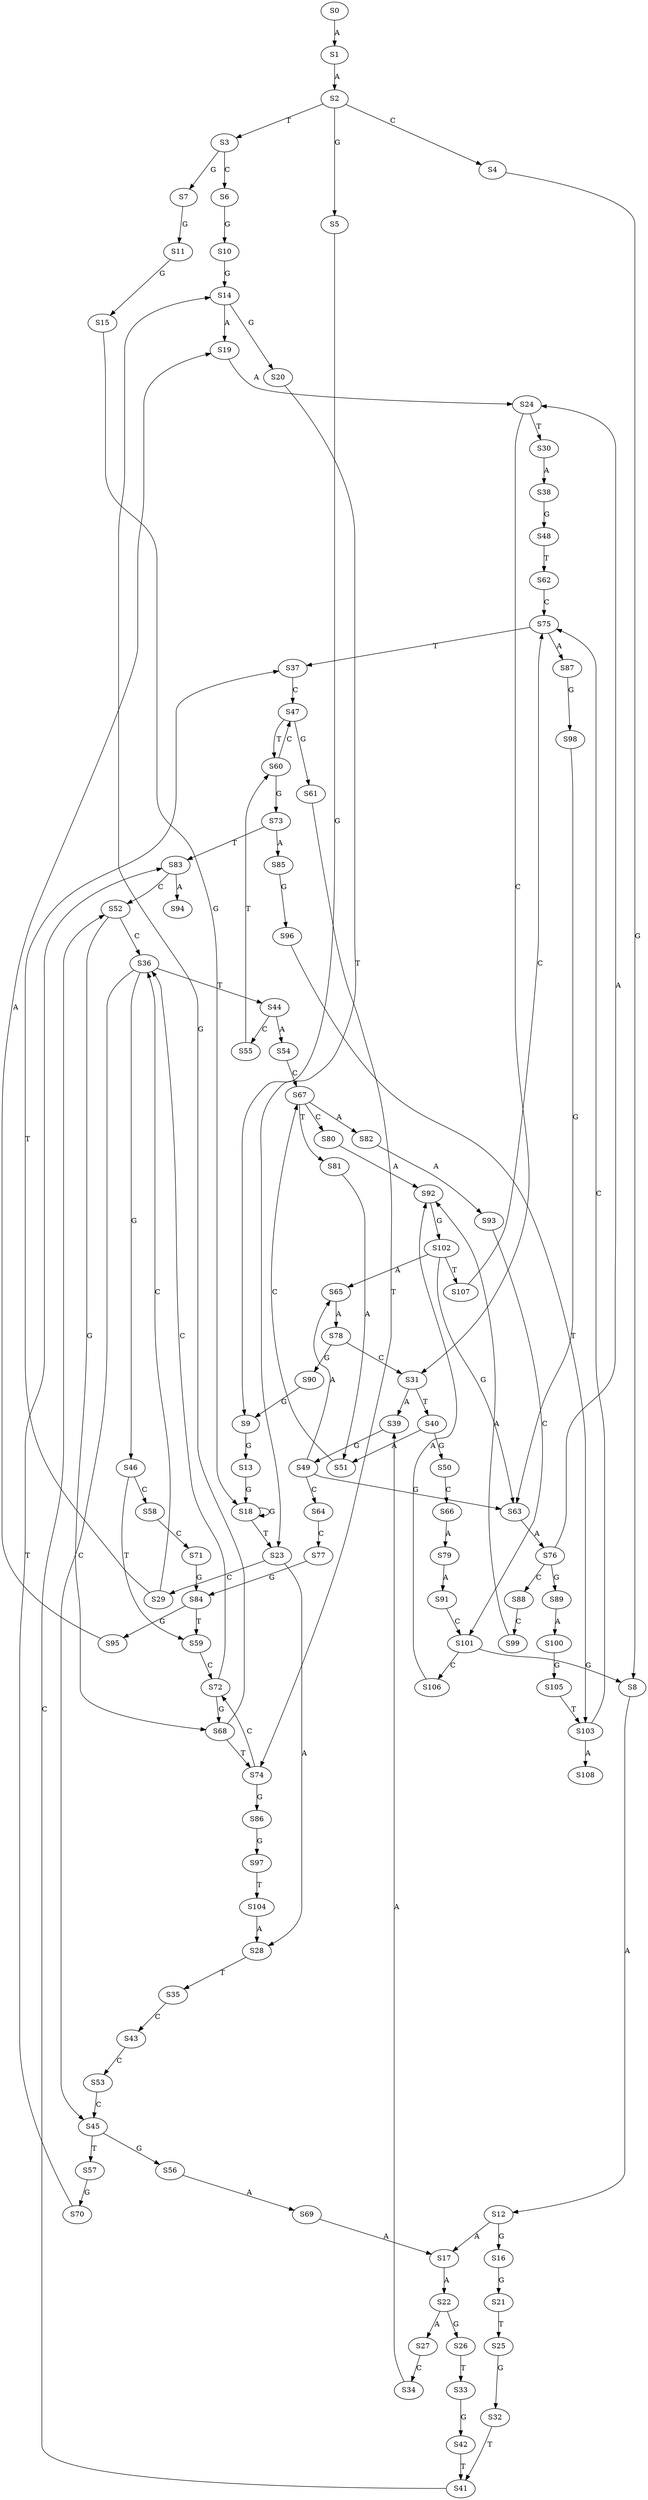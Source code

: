 strict digraph  {
	S0 -> S1 [ label = A ];
	S1 -> S2 [ label = A ];
	S2 -> S3 [ label = T ];
	S2 -> S4 [ label = C ];
	S2 -> S5 [ label = G ];
	S3 -> S6 [ label = C ];
	S3 -> S7 [ label = G ];
	S4 -> S8 [ label = G ];
	S5 -> S9 [ label = G ];
	S6 -> S10 [ label = G ];
	S7 -> S11 [ label = G ];
	S8 -> S12 [ label = A ];
	S9 -> S13 [ label = G ];
	S10 -> S14 [ label = G ];
	S11 -> S15 [ label = G ];
	S12 -> S16 [ label = G ];
	S12 -> S17 [ label = A ];
	S13 -> S18 [ label = G ];
	S14 -> S19 [ label = A ];
	S14 -> S20 [ label = G ];
	S15 -> S18 [ label = G ];
	S16 -> S21 [ label = G ];
	S17 -> S22 [ label = A ];
	S18 -> S23 [ label = T ];
	S18 -> S18 [ label = G ];
	S19 -> S24 [ label = A ];
	S20 -> S23 [ label = T ];
	S21 -> S25 [ label = T ];
	S22 -> S26 [ label = G ];
	S22 -> S27 [ label = A ];
	S23 -> S28 [ label = A ];
	S23 -> S29 [ label = C ];
	S24 -> S30 [ label = T ];
	S24 -> S31 [ label = C ];
	S25 -> S32 [ label = G ];
	S26 -> S33 [ label = T ];
	S27 -> S34 [ label = C ];
	S28 -> S35 [ label = T ];
	S29 -> S36 [ label = C ];
	S29 -> S37 [ label = T ];
	S30 -> S38 [ label = A ];
	S31 -> S39 [ label = A ];
	S31 -> S40 [ label = T ];
	S32 -> S41 [ label = T ];
	S33 -> S42 [ label = G ];
	S34 -> S39 [ label = A ];
	S35 -> S43 [ label = C ];
	S36 -> S44 [ label = T ];
	S36 -> S45 [ label = C ];
	S36 -> S46 [ label = G ];
	S37 -> S47 [ label = C ];
	S38 -> S48 [ label = G ];
	S39 -> S49 [ label = G ];
	S40 -> S50 [ label = G ];
	S40 -> S51 [ label = A ];
	S41 -> S52 [ label = C ];
	S42 -> S41 [ label = T ];
	S43 -> S53 [ label = C ];
	S44 -> S54 [ label = A ];
	S44 -> S55 [ label = C ];
	S45 -> S56 [ label = G ];
	S45 -> S57 [ label = T ];
	S46 -> S58 [ label = C ];
	S46 -> S59 [ label = T ];
	S47 -> S60 [ label = T ];
	S47 -> S61 [ label = G ];
	S48 -> S62 [ label = T ];
	S49 -> S63 [ label = G ];
	S49 -> S64 [ label = C ];
	S49 -> S65 [ label = A ];
	S50 -> S66 [ label = C ];
	S51 -> S67 [ label = C ];
	S52 -> S68 [ label = G ];
	S52 -> S36 [ label = C ];
	S53 -> S45 [ label = C ];
	S54 -> S67 [ label = C ];
	S55 -> S60 [ label = T ];
	S56 -> S69 [ label = A ];
	S57 -> S70 [ label = G ];
	S58 -> S71 [ label = C ];
	S59 -> S72 [ label = C ];
	S60 -> S73 [ label = G ];
	S60 -> S47 [ label = C ];
	S61 -> S74 [ label = T ];
	S62 -> S75 [ label = C ];
	S63 -> S76 [ label = A ];
	S64 -> S77 [ label = C ];
	S65 -> S78 [ label = A ];
	S66 -> S79 [ label = A ];
	S67 -> S80 [ label = C ];
	S67 -> S81 [ label = T ];
	S67 -> S82 [ label = A ];
	S68 -> S14 [ label = G ];
	S68 -> S74 [ label = T ];
	S69 -> S17 [ label = A ];
	S70 -> S83 [ label = T ];
	S71 -> S84 [ label = G ];
	S72 -> S68 [ label = G ];
	S72 -> S36 [ label = C ];
	S73 -> S85 [ label = A ];
	S73 -> S83 [ label = T ];
	S74 -> S72 [ label = C ];
	S74 -> S86 [ label = G ];
	S75 -> S37 [ label = T ];
	S75 -> S87 [ label = A ];
	S76 -> S24 [ label = A ];
	S76 -> S88 [ label = C ];
	S76 -> S89 [ label = G ];
	S77 -> S84 [ label = G ];
	S78 -> S31 [ label = C ];
	S78 -> S90 [ label = G ];
	S79 -> S91 [ label = A ];
	S80 -> S92 [ label = A ];
	S81 -> S51 [ label = A ];
	S82 -> S93 [ label = A ];
	S83 -> S94 [ label = A ];
	S83 -> S52 [ label = C ];
	S84 -> S59 [ label = T ];
	S84 -> S95 [ label = G ];
	S85 -> S96 [ label = G ];
	S86 -> S97 [ label = G ];
	S87 -> S98 [ label = G ];
	S88 -> S99 [ label = C ];
	S89 -> S100 [ label = A ];
	S90 -> S9 [ label = G ];
	S91 -> S101 [ label = C ];
	S92 -> S102 [ label = G ];
	S93 -> S101 [ label = C ];
	S95 -> S19 [ label = A ];
	S96 -> S103 [ label = T ];
	S97 -> S104 [ label = T ];
	S98 -> S63 [ label = G ];
	S99 -> S92 [ label = A ];
	S100 -> S105 [ label = G ];
	S101 -> S106 [ label = C ];
	S101 -> S8 [ label = G ];
	S102 -> S107 [ label = T ];
	S102 -> S63 [ label = G ];
	S102 -> S65 [ label = A ];
	S103 -> S108 [ label = A ];
	S103 -> S75 [ label = C ];
	S104 -> S28 [ label = A ];
	S105 -> S103 [ label = T ];
	S106 -> S92 [ label = A ];
	S107 -> S75 [ label = C ];
}
